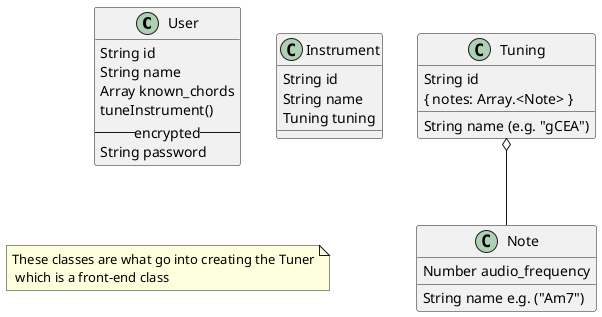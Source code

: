 @startuml

class User {
  String id
  String name
  Array known_chords
  tuneInstrument()
  --encrypted--
  String password
}

class Instrument {
  String id
  String name
  Tuning tuning
}

class Note {
  Number audio_frequency
  String name e.g. ("Am7")
}

class Tuning {
  String id
  { notes: Array.<Note> }
  String name (e.g. "gCEA")
}

Tuning o-- Note

note "These classes are what go into creating the Tuner\n which is a front-end class" as N1

@enduml